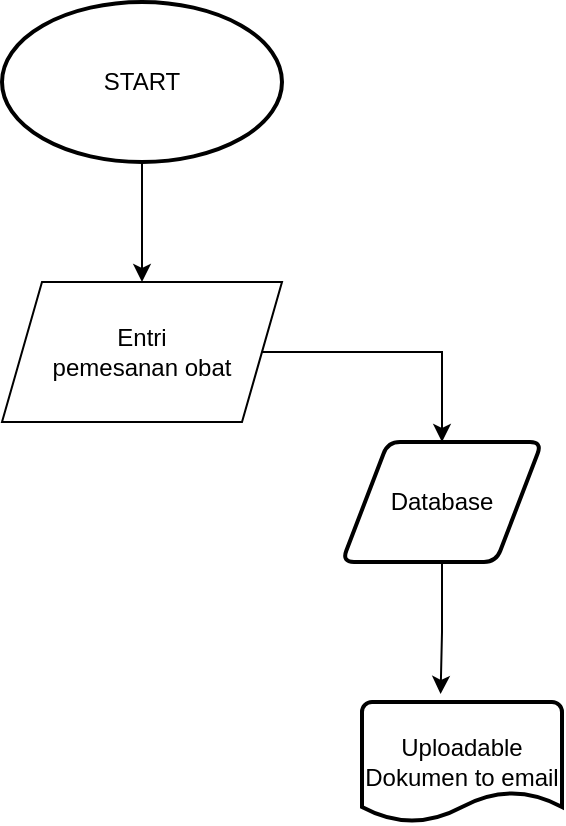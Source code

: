 <mxfile version="27.0.6">
  <diagram name="Halaman-1" id="mRXUVVt0Z1CRouVqb5Yb">
    <mxGraphModel dx="786" dy="463" grid="1" gridSize="10" guides="1" tooltips="1" connect="1" arrows="1" fold="1" page="1" pageScale="1" pageWidth="827" pageHeight="1169" math="0" shadow="0">
      <root>
        <mxCell id="0" />
        <mxCell id="1" parent="0" />
        <mxCell id="6v8h-YrekyooNEP45oSq-3" value="" style="edgeStyle=orthogonalEdgeStyle;rounded=0;orthogonalLoop=1;jettySize=auto;html=1;" edge="1" parent="1" source="6v8h-YrekyooNEP45oSq-1" target="6v8h-YrekyooNEP45oSq-2">
          <mxGeometry relative="1" as="geometry" />
        </mxCell>
        <mxCell id="6v8h-YrekyooNEP45oSq-1" value="START" style="strokeWidth=2;html=1;shape=mxgraph.flowchart.start_1;whiteSpace=wrap;" vertex="1" parent="1">
          <mxGeometry x="280" y="50" width="140" height="80" as="geometry" />
        </mxCell>
        <mxCell id="6v8h-YrekyooNEP45oSq-6" style="edgeStyle=orthogonalEdgeStyle;rounded=0;orthogonalLoop=1;jettySize=auto;html=1;" edge="1" parent="1" source="6v8h-YrekyooNEP45oSq-2" target="6v8h-YrekyooNEP45oSq-5">
          <mxGeometry relative="1" as="geometry" />
        </mxCell>
        <mxCell id="6v8h-YrekyooNEP45oSq-2" value="Entri&lt;br&gt;&lt;div&gt;pemesanan obat&lt;/div&gt;" style="shape=parallelogram;perimeter=parallelogramPerimeter;whiteSpace=wrap;html=1;fixedSize=1;" vertex="1" parent="1">
          <mxGeometry x="280" y="190" width="140" height="70" as="geometry" />
        </mxCell>
        <mxCell id="6v8h-YrekyooNEP45oSq-5" value="Database" style="shape=parallelogram;html=1;strokeWidth=2;perimeter=parallelogramPerimeter;whiteSpace=wrap;rounded=1;arcSize=12;size=0.23;" vertex="1" parent="1">
          <mxGeometry x="450" y="270" width="100" height="60" as="geometry" />
        </mxCell>
        <mxCell id="6v8h-YrekyooNEP45oSq-7" value="Uploadable&lt;div&gt;Dokumen to email&lt;/div&gt;" style="strokeWidth=2;html=1;shape=mxgraph.flowchart.document2;whiteSpace=wrap;size=0.25;" vertex="1" parent="1">
          <mxGeometry x="460" y="400" width="100" height="60" as="geometry" />
        </mxCell>
        <mxCell id="6v8h-YrekyooNEP45oSq-11" style="edgeStyle=orthogonalEdgeStyle;rounded=0;orthogonalLoop=1;jettySize=auto;html=1;exitX=0.5;exitY=1;exitDx=0;exitDy=0;entryX=0.393;entryY=-0.067;entryDx=0;entryDy=0;entryPerimeter=0;" edge="1" parent="1" source="6v8h-YrekyooNEP45oSq-5" target="6v8h-YrekyooNEP45oSq-7">
          <mxGeometry relative="1" as="geometry" />
        </mxCell>
      </root>
    </mxGraphModel>
  </diagram>
</mxfile>
